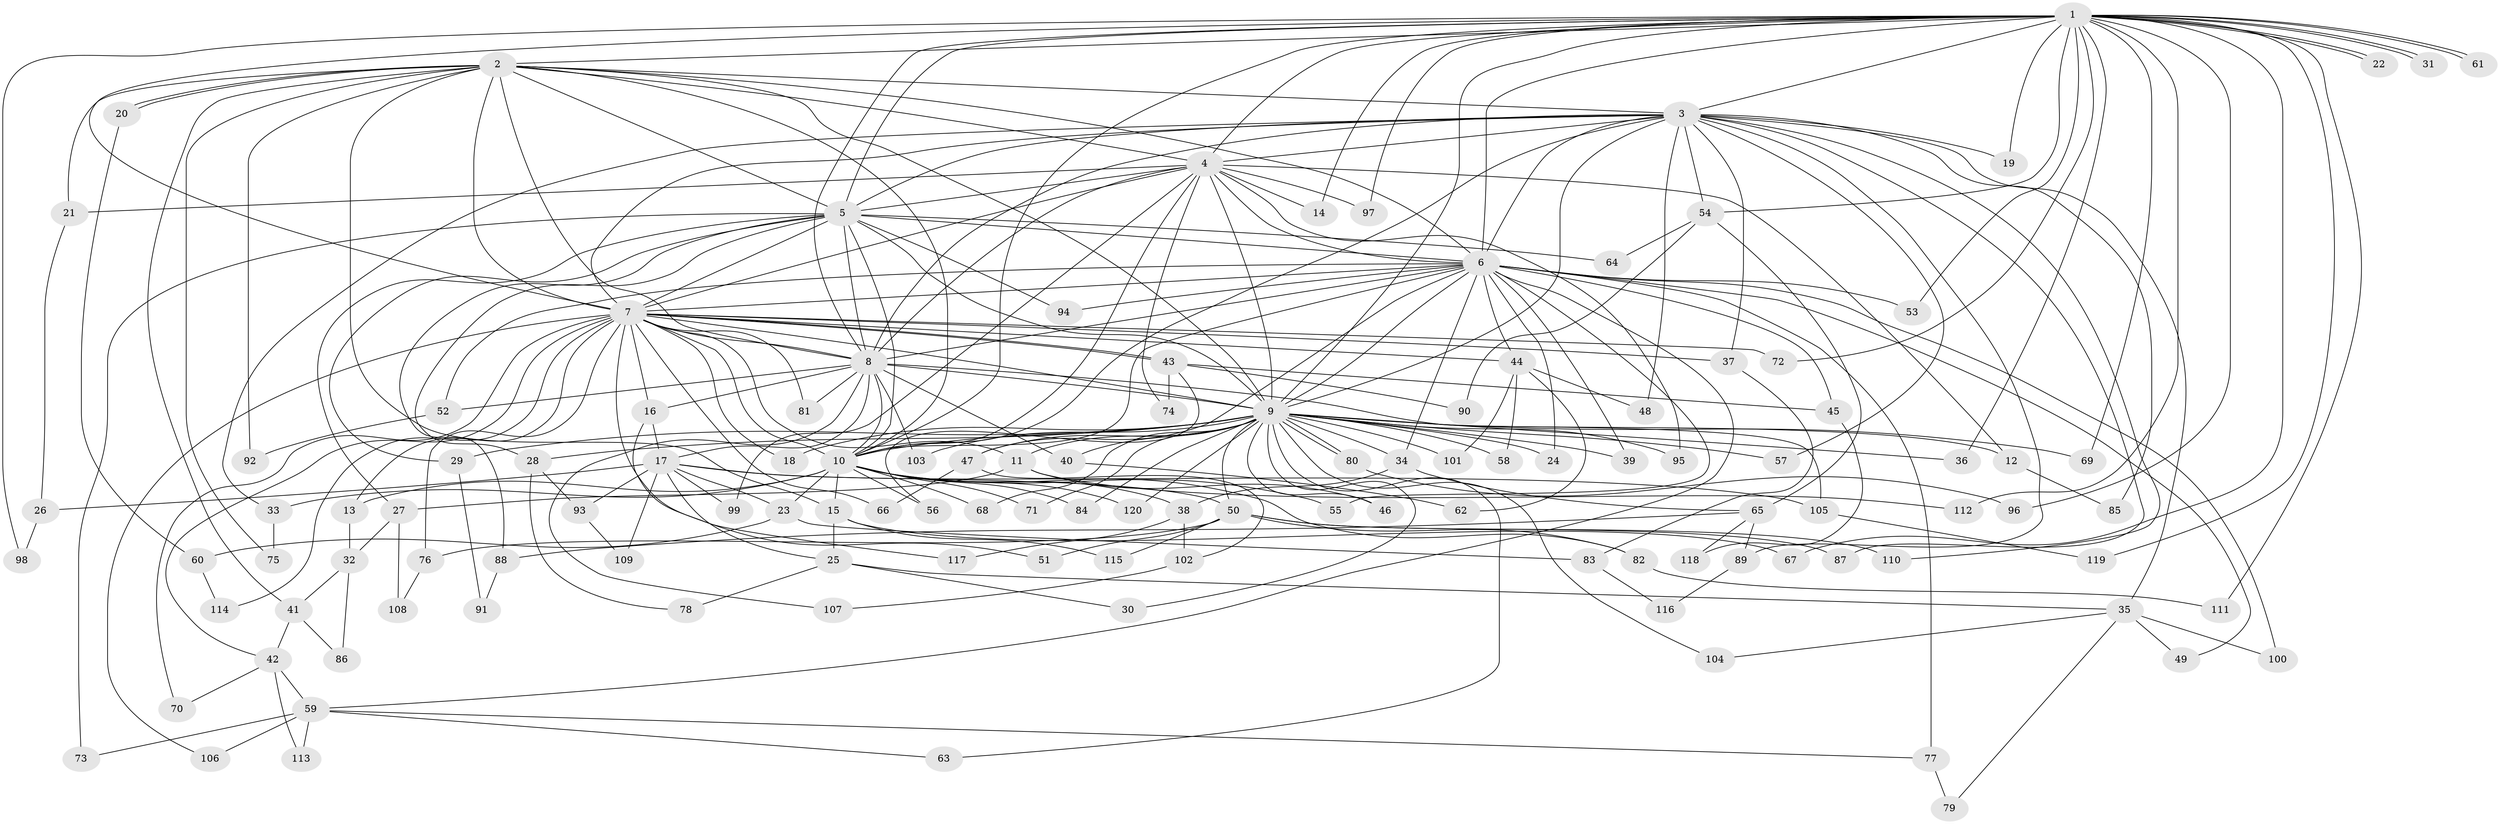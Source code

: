 // coarse degree distribution, {21: 0.016666666666666666, 12: 0.016666666666666666, 2: 0.45, 1: 0.25, 5: 0.06666666666666667, 4: 0.03333333333333333, 3: 0.1, 11: 0.016666666666666666, 6: 0.016666666666666666, 42: 0.016666666666666666, 13: 0.016666666666666666}
// Generated by graph-tools (version 1.1) at 2025/49/03/04/25 21:49:55]
// undirected, 120 vertices, 265 edges
graph export_dot {
graph [start="1"]
  node [color=gray90,style=filled];
  1;
  2;
  3;
  4;
  5;
  6;
  7;
  8;
  9;
  10;
  11;
  12;
  13;
  14;
  15;
  16;
  17;
  18;
  19;
  20;
  21;
  22;
  23;
  24;
  25;
  26;
  27;
  28;
  29;
  30;
  31;
  32;
  33;
  34;
  35;
  36;
  37;
  38;
  39;
  40;
  41;
  42;
  43;
  44;
  45;
  46;
  47;
  48;
  49;
  50;
  51;
  52;
  53;
  54;
  55;
  56;
  57;
  58;
  59;
  60;
  61;
  62;
  63;
  64;
  65;
  66;
  67;
  68;
  69;
  70;
  71;
  72;
  73;
  74;
  75;
  76;
  77;
  78;
  79;
  80;
  81;
  82;
  83;
  84;
  85;
  86;
  87;
  88;
  89;
  90;
  91;
  92;
  93;
  94;
  95;
  96;
  97;
  98;
  99;
  100;
  101;
  102;
  103;
  104;
  105;
  106;
  107;
  108;
  109;
  110;
  111;
  112;
  113;
  114;
  115;
  116;
  117;
  118;
  119;
  120;
  1 -- 2;
  1 -- 3;
  1 -- 4;
  1 -- 5;
  1 -- 6;
  1 -- 7;
  1 -- 8;
  1 -- 9;
  1 -- 10;
  1 -- 14;
  1 -- 19;
  1 -- 22;
  1 -- 22;
  1 -- 31;
  1 -- 31;
  1 -- 36;
  1 -- 53;
  1 -- 54;
  1 -- 61;
  1 -- 61;
  1 -- 67;
  1 -- 69;
  1 -- 72;
  1 -- 96;
  1 -- 97;
  1 -- 98;
  1 -- 111;
  1 -- 112;
  1 -- 119;
  2 -- 3;
  2 -- 4;
  2 -- 5;
  2 -- 6;
  2 -- 7;
  2 -- 8;
  2 -- 9;
  2 -- 10;
  2 -- 15;
  2 -- 20;
  2 -- 20;
  2 -- 21;
  2 -- 41;
  2 -- 75;
  2 -- 92;
  3 -- 4;
  3 -- 5;
  3 -- 6;
  3 -- 7;
  3 -- 8;
  3 -- 9;
  3 -- 10;
  3 -- 19;
  3 -- 33;
  3 -- 35;
  3 -- 37;
  3 -- 48;
  3 -- 54;
  3 -- 57;
  3 -- 85;
  3 -- 87;
  3 -- 89;
  3 -- 110;
  4 -- 5;
  4 -- 6;
  4 -- 7;
  4 -- 8;
  4 -- 9;
  4 -- 10;
  4 -- 12;
  4 -- 14;
  4 -- 21;
  4 -- 74;
  4 -- 95;
  4 -- 97;
  4 -- 99;
  5 -- 6;
  5 -- 7;
  5 -- 8;
  5 -- 9;
  5 -- 10;
  5 -- 27;
  5 -- 28;
  5 -- 29;
  5 -- 64;
  5 -- 73;
  5 -- 88;
  5 -- 94;
  6 -- 7;
  6 -- 8;
  6 -- 9;
  6 -- 10;
  6 -- 24;
  6 -- 34;
  6 -- 39;
  6 -- 44;
  6 -- 45;
  6 -- 47;
  6 -- 49;
  6 -- 52;
  6 -- 53;
  6 -- 55;
  6 -- 59;
  6 -- 77;
  6 -- 94;
  6 -- 100;
  7 -- 8;
  7 -- 9;
  7 -- 10;
  7 -- 11;
  7 -- 13;
  7 -- 16;
  7 -- 18;
  7 -- 37;
  7 -- 42;
  7 -- 43;
  7 -- 43;
  7 -- 44;
  7 -- 51;
  7 -- 66;
  7 -- 70;
  7 -- 72;
  7 -- 76;
  7 -- 81;
  7 -- 106;
  7 -- 114;
  8 -- 9;
  8 -- 10;
  8 -- 16;
  8 -- 17;
  8 -- 40;
  8 -- 52;
  8 -- 81;
  8 -- 103;
  8 -- 105;
  8 -- 107;
  9 -- 10;
  9 -- 11;
  9 -- 12;
  9 -- 18;
  9 -- 24;
  9 -- 28;
  9 -- 29;
  9 -- 30;
  9 -- 34;
  9 -- 36;
  9 -- 39;
  9 -- 40;
  9 -- 46;
  9 -- 47;
  9 -- 50;
  9 -- 57;
  9 -- 58;
  9 -- 63;
  9 -- 68;
  9 -- 69;
  9 -- 71;
  9 -- 80;
  9 -- 80;
  9 -- 84;
  9 -- 95;
  9 -- 101;
  9 -- 103;
  9 -- 104;
  9 -- 120;
  10 -- 13;
  10 -- 15;
  10 -- 23;
  10 -- 33;
  10 -- 38;
  10 -- 55;
  10 -- 56;
  10 -- 68;
  10 -- 71;
  10 -- 82;
  10 -- 84;
  10 -- 120;
  11 -- 27;
  11 -- 46;
  11 -- 112;
  12 -- 85;
  13 -- 32;
  15 -- 25;
  15 -- 67;
  15 -- 115;
  16 -- 17;
  16 -- 117;
  17 -- 23;
  17 -- 25;
  17 -- 26;
  17 -- 50;
  17 -- 93;
  17 -- 99;
  17 -- 105;
  17 -- 109;
  20 -- 60;
  21 -- 26;
  23 -- 60;
  23 -- 83;
  25 -- 30;
  25 -- 35;
  25 -- 78;
  26 -- 98;
  27 -- 32;
  27 -- 108;
  28 -- 78;
  28 -- 93;
  29 -- 91;
  32 -- 41;
  32 -- 86;
  33 -- 75;
  34 -- 38;
  34 -- 65;
  35 -- 49;
  35 -- 79;
  35 -- 100;
  35 -- 104;
  37 -- 83;
  38 -- 102;
  38 -- 117;
  40 -- 62;
  41 -- 42;
  41 -- 86;
  42 -- 59;
  42 -- 70;
  42 -- 113;
  43 -- 45;
  43 -- 56;
  43 -- 74;
  43 -- 90;
  44 -- 48;
  44 -- 58;
  44 -- 62;
  44 -- 101;
  45 -- 118;
  47 -- 66;
  47 -- 102;
  50 -- 51;
  50 -- 76;
  50 -- 82;
  50 -- 87;
  50 -- 110;
  50 -- 115;
  52 -- 92;
  54 -- 64;
  54 -- 65;
  54 -- 90;
  59 -- 63;
  59 -- 73;
  59 -- 77;
  59 -- 106;
  59 -- 113;
  60 -- 114;
  65 -- 88;
  65 -- 89;
  65 -- 118;
  76 -- 108;
  77 -- 79;
  80 -- 96;
  82 -- 111;
  83 -- 116;
  88 -- 91;
  89 -- 116;
  93 -- 109;
  102 -- 107;
  105 -- 119;
}
